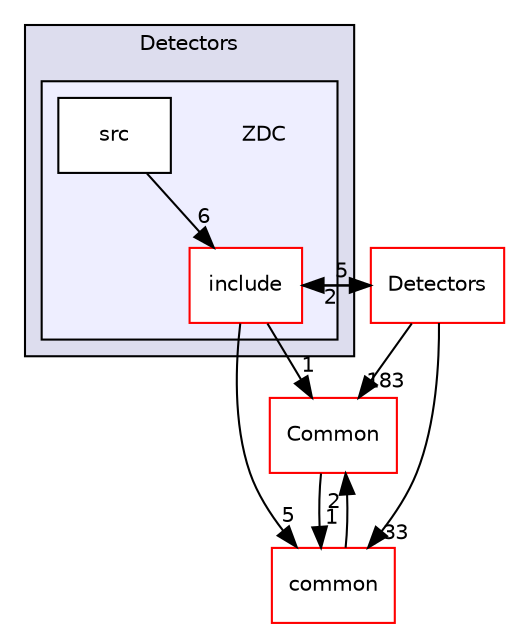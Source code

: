 digraph "/home/travis/build/AliceO2Group/AliceO2/DataFormats/Detectors/ZDC" {
  bgcolor=transparent;
  compound=true
  node [ fontsize="10", fontname="Helvetica"];
  edge [ labelfontsize="10", labelfontname="Helvetica"];
  subgraph clusterdir_2801adc79bf3c286b1b479858d2cade4 {
    graph [ bgcolor="#ddddee", pencolor="black", label="Detectors" fontname="Helvetica", fontsize="10", URL="dir_2801adc79bf3c286b1b479858d2cade4.html"]
  subgraph clusterdir_b6eb3a833d010b8ef0c8524bb0dfb6b1 {
    graph [ bgcolor="#eeeeff", pencolor="black", label="" URL="dir_b6eb3a833d010b8ef0c8524bb0dfb6b1.html"];
    dir_b6eb3a833d010b8ef0c8524bb0dfb6b1 [shape=plaintext label="ZDC"];
    dir_64d738a0161f08f47d3d8d07e1b435f8 [shape=box label="include" color="red" fillcolor="white" style="filled" URL="dir_64d738a0161f08f47d3d8d07e1b435f8.html"];
    dir_1483d8f0070fd38dee27d1b3d5b3b541 [shape=box label="src" color="black" fillcolor="white" style="filled" URL="dir_1483d8f0070fd38dee27d1b3d5b3b541.html"];
  }
  }
  dir_4ab6b4cc6a7edbff49100e9123df213f [shape=box label="Common" color="red" URL="dir_4ab6b4cc6a7edbff49100e9123df213f.html"];
  dir_051dca18e802f8e9474f2e30d29c04e0 [shape=box label="Detectors" color="red" URL="dir_051dca18e802f8e9474f2e30d29c04e0.html"];
  dir_7924ba4398ae4560cd37376e44666c6d [shape=box label="common" color="red" URL="dir_7924ba4398ae4560cd37376e44666c6d.html"];
  dir_4ab6b4cc6a7edbff49100e9123df213f->dir_7924ba4398ae4560cd37376e44666c6d [headlabel="1", labeldistance=1.5 headhref="dir_000009_000053.html"];
  dir_051dca18e802f8e9474f2e30d29c04e0->dir_4ab6b4cc6a7edbff49100e9123df213f [headlabel="183", labeldistance=1.5 headhref="dir_000021_000009.html"];
  dir_051dca18e802f8e9474f2e30d29c04e0->dir_7924ba4398ae4560cd37376e44666c6d [headlabel="33", labeldistance=1.5 headhref="dir_000021_000053.html"];
  dir_051dca18e802f8e9474f2e30d29c04e0->dir_64d738a0161f08f47d3d8d07e1b435f8 [headlabel="2", labeldistance=1.5 headhref="dir_000021_000213.html"];
  dir_1483d8f0070fd38dee27d1b3d5b3b541->dir_64d738a0161f08f47d3d8d07e1b435f8 [headlabel="6", labeldistance=1.5 headhref="dir_000215_000213.html"];
  dir_7924ba4398ae4560cd37376e44666c6d->dir_4ab6b4cc6a7edbff49100e9123df213f [headlabel="2", labeldistance=1.5 headhref="dir_000053_000009.html"];
  dir_64d738a0161f08f47d3d8d07e1b435f8->dir_4ab6b4cc6a7edbff49100e9123df213f [headlabel="1", labeldistance=1.5 headhref="dir_000213_000009.html"];
  dir_64d738a0161f08f47d3d8d07e1b435f8->dir_051dca18e802f8e9474f2e30d29c04e0 [headlabel="5", labeldistance=1.5 headhref="dir_000213_000021.html"];
  dir_64d738a0161f08f47d3d8d07e1b435f8->dir_7924ba4398ae4560cd37376e44666c6d [headlabel="5", labeldistance=1.5 headhref="dir_000213_000053.html"];
}
